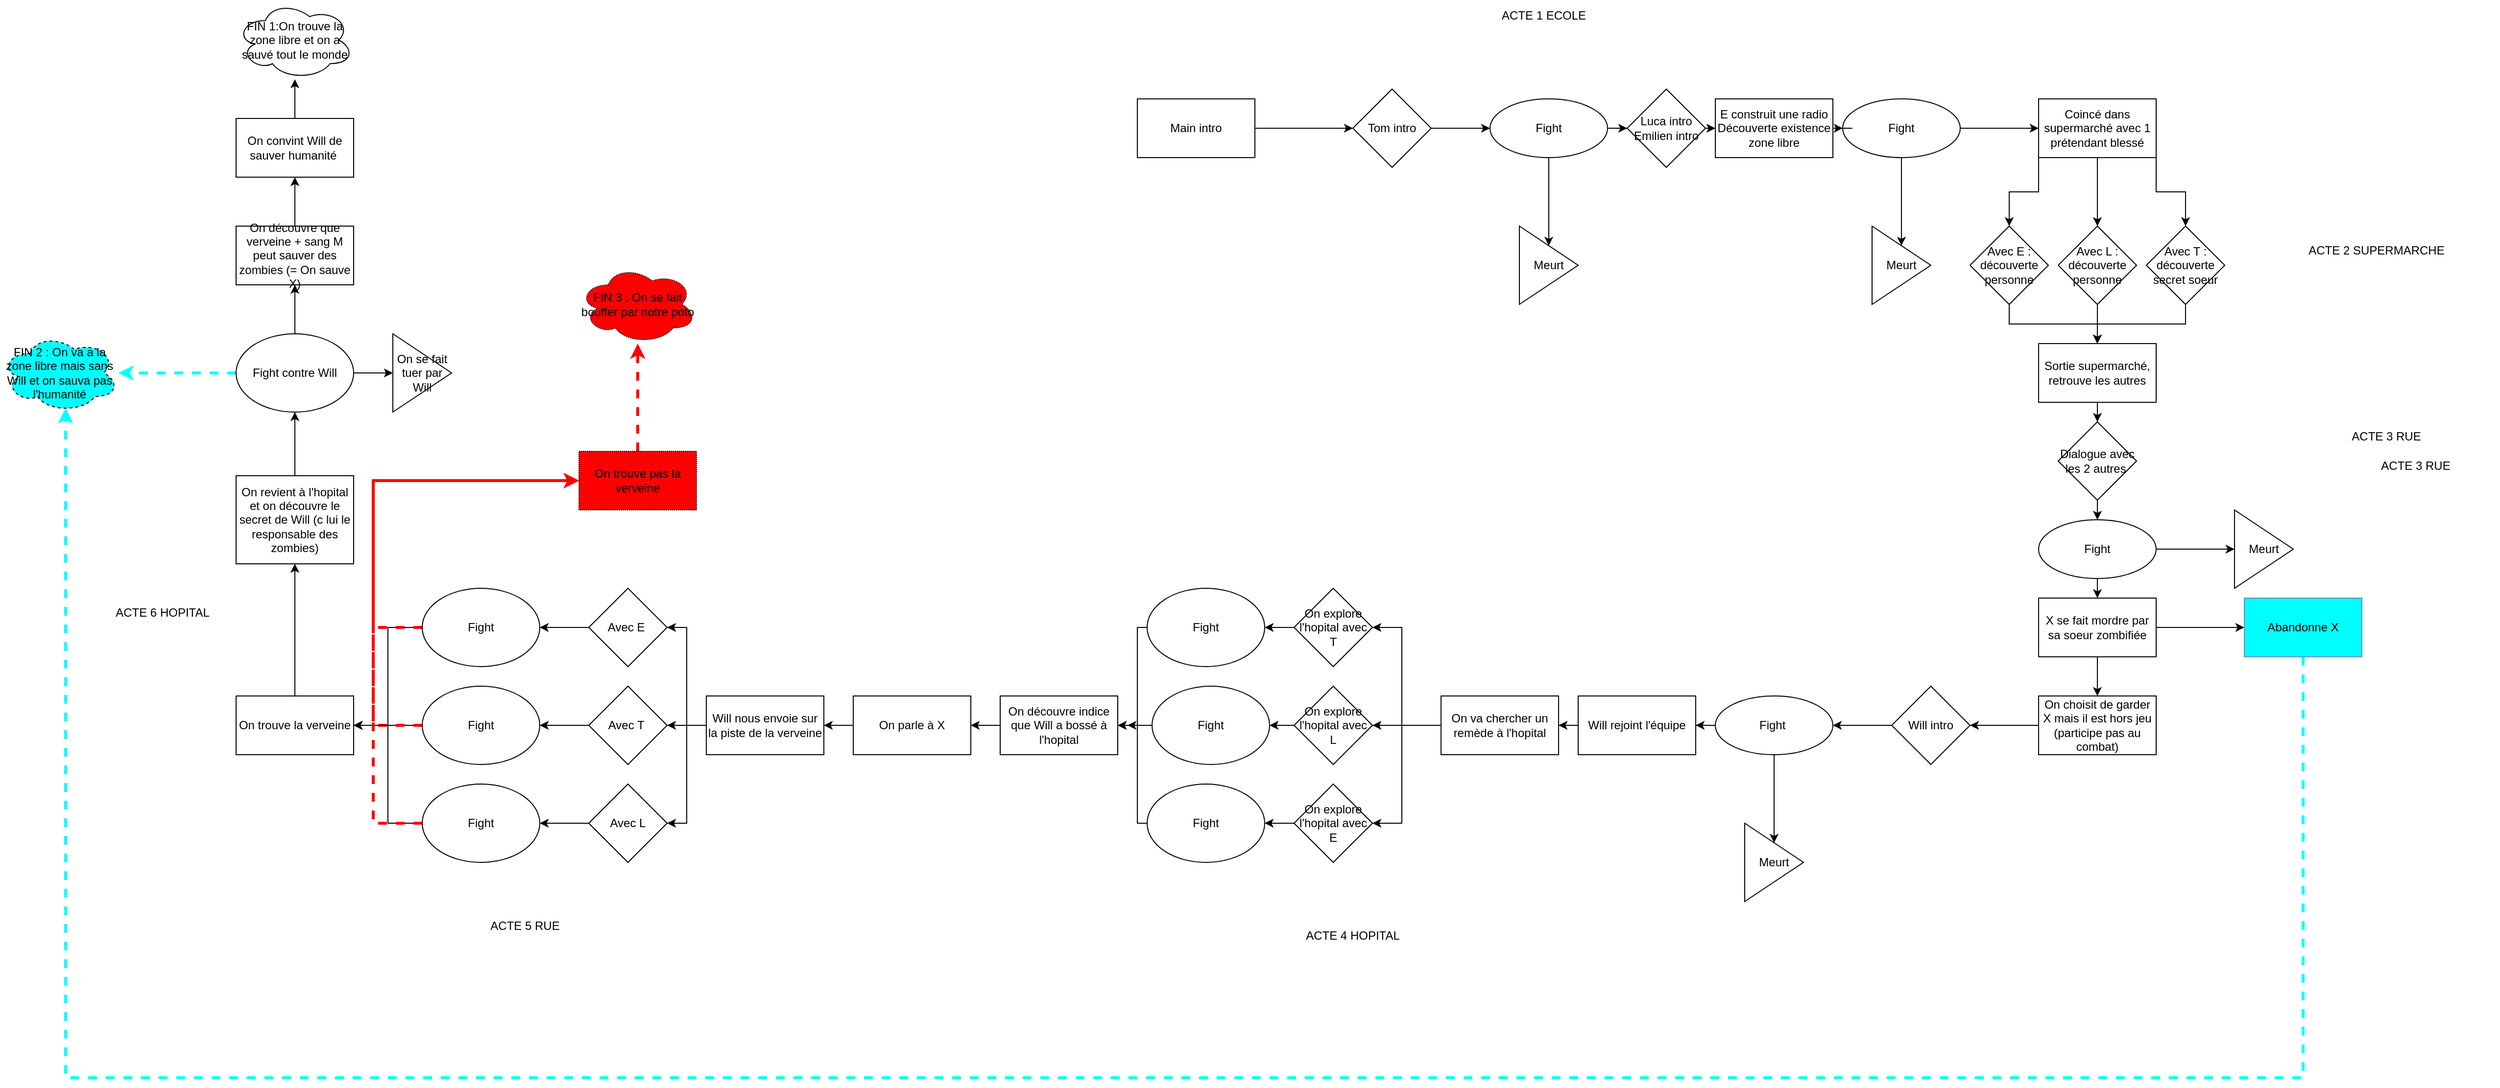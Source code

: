 <mxfile version="20.4.0" type="device"><diagram name="Page-1" id="03018318-947c-dd8e-b7a3-06fadd420f32"><mxGraphModel dx="4618" dy="2104" grid="1" gridSize="10" guides="1" tooltips="1" connect="1" arrows="1" fold="1" page="1" pageScale="1" pageWidth="1100" pageHeight="850" background="#ffffff" math="0" shadow="0"><root><mxCell id="0"/><mxCell id="1" parent="0"/><mxCell id="XeZQbxt6xZshauwV19QH-9" value="" style="edgeStyle=orthogonalEdgeStyle;rounded=0;orthogonalLoop=1;jettySize=auto;html=1;" parent="1" source="XeZQbxt6xZshauwV19QH-1" target="XeZQbxt6xZshauwV19QH-8" edge="1"><mxGeometry relative="1" as="geometry"/></mxCell><mxCell id="XeZQbxt6xZshauwV19QH-1" value="Main intro" style="rounded=0;whiteSpace=wrap;html=1;" parent="1" vertex="1"><mxGeometry x="10" y="90" width="120" height="60" as="geometry"/></mxCell><mxCell id="XeZQbxt6xZshauwV19QH-11" value="" style="edgeStyle=orthogonalEdgeStyle;rounded=0;orthogonalLoop=1;jettySize=auto;html=1;" parent="1" source="XeZQbxt6xZshauwV19QH-8" target="XeZQbxt6xZshauwV19QH-10" edge="1"><mxGeometry relative="1" as="geometry"/></mxCell><mxCell id="XeZQbxt6xZshauwV19QH-8" value="Tom intro" style="rhombus;whiteSpace=wrap;html=1;rounded=0;" parent="1" vertex="1"><mxGeometry x="230" y="80" width="80" height="80" as="geometry"/></mxCell><mxCell id="XeZQbxt6xZshauwV19QH-15" value="" style="edgeStyle=orthogonalEdgeStyle;rounded=0;orthogonalLoop=1;jettySize=auto;html=1;" parent="1" source="XeZQbxt6xZshauwV19QH-10" target="XeZQbxt6xZshauwV19QH-14" edge="1"><mxGeometry relative="1" as="geometry"/></mxCell><mxCell id="XeZQbxt6xZshauwV19QH-17" value="" style="edgeStyle=orthogonalEdgeStyle;rounded=0;orthogonalLoop=1;jettySize=auto;html=1;" parent="1" source="XeZQbxt6xZshauwV19QH-10" target="XeZQbxt6xZshauwV19QH-16" edge="1"><mxGeometry relative="1" as="geometry"/></mxCell><mxCell id="XeZQbxt6xZshauwV19QH-10" value="Fight" style="ellipse;whiteSpace=wrap;html=1;rounded=0;" parent="1" vertex="1"><mxGeometry x="370" y="90" width="120" height="60" as="geometry"/></mxCell><mxCell id="XeZQbxt6xZshauwV19QH-14" value="Meurt" style="triangle;whiteSpace=wrap;html=1;rounded=0;" parent="1" vertex="1"><mxGeometry x="400" y="220" width="60" height="80" as="geometry"/></mxCell><mxCell id="XeZQbxt6xZshauwV19QH-25" value="" style="edgeStyle=orthogonalEdgeStyle;rounded=0;orthogonalLoop=1;jettySize=auto;html=1;" parent="1" source="XeZQbxt6xZshauwV19QH-16" target="XeZQbxt6xZshauwV19QH-24" edge="1"><mxGeometry relative="1" as="geometry"/></mxCell><mxCell id="XeZQbxt6xZshauwV19QH-16" value="Luca intro&lt;br&gt;Emilien intro" style="rhombus;whiteSpace=wrap;html=1;rounded=0;" parent="1" vertex="1"><mxGeometry x="510" y="80" width="80" height="80" as="geometry"/></mxCell><mxCell id="XeZQbxt6xZshauwV19QH-21" value="" style="edgeStyle=orthogonalEdgeStyle;rounded=0;orthogonalLoop=1;jettySize=auto;html=1;" parent="1" source="XeZQbxt6xZshauwV19QH-18" target="XeZQbxt6xZshauwV19QH-20" edge="1"><mxGeometry relative="1" as="geometry"/></mxCell><mxCell id="XeZQbxt6xZshauwV19QH-28" value="" style="edgeStyle=orthogonalEdgeStyle;rounded=0;orthogonalLoop=1;jettySize=auto;html=1;" parent="1" source="XeZQbxt6xZshauwV19QH-18" target="XeZQbxt6xZshauwV19QH-27" edge="1"><mxGeometry relative="1" as="geometry"/></mxCell><mxCell id="XeZQbxt6xZshauwV19QH-18" value="Fight" style="ellipse;whiteSpace=wrap;html=1;rounded=0;" parent="1" vertex="1"><mxGeometry x="730" y="90" width="120" height="60" as="geometry"/></mxCell><mxCell id="XeZQbxt6xZshauwV19QH-20" value="Meurt" style="triangle;whiteSpace=wrap;html=1;rounded=0;" parent="1" vertex="1"><mxGeometry x="760" y="220" width="60" height="80" as="geometry"/></mxCell><mxCell id="XeZQbxt6xZshauwV19QH-26" value="" style="edgeStyle=orthogonalEdgeStyle;rounded=0;orthogonalLoop=1;jettySize=auto;html=1;" parent="1" source="XeZQbxt6xZshauwV19QH-24" target="XeZQbxt6xZshauwV19QH-18" edge="1"><mxGeometry relative="1" as="geometry"/></mxCell><mxCell id="XeZQbxt6xZshauwV19QH-24" value="E construit une radio&lt;br&gt;Découverte existence zone libre" style="whiteSpace=wrap;html=1;rounded=0;" parent="1" vertex="1"><mxGeometry x="600" y="90" width="120" height="60" as="geometry"/></mxCell><mxCell id="XeZQbxt6xZshauwV19QH-30" value="" style="edgeStyle=orthogonalEdgeStyle;rounded=0;orthogonalLoop=1;jettySize=auto;html=1;" parent="1" source="XeZQbxt6xZshauwV19QH-27" target="XeZQbxt6xZshauwV19QH-29" edge="1"><mxGeometry relative="1" as="geometry"/></mxCell><mxCell id="XeZQbxt6xZshauwV19QH-33" style="edgeStyle=orthogonalEdgeStyle;rounded=0;orthogonalLoop=1;jettySize=auto;html=1;exitX=0;exitY=1;exitDx=0;exitDy=0;entryX=0.5;entryY=0;entryDx=0;entryDy=0;" parent="1" source="XeZQbxt6xZshauwV19QH-27" target="XeZQbxt6xZshauwV19QH-32" edge="1"><mxGeometry relative="1" as="geometry"/></mxCell><mxCell id="XeZQbxt6xZshauwV19QH-34" style="edgeStyle=orthogonalEdgeStyle;rounded=0;orthogonalLoop=1;jettySize=auto;html=1;exitX=1;exitY=1;exitDx=0;exitDy=0;entryX=0.5;entryY=0;entryDx=0;entryDy=0;" parent="1" source="XeZQbxt6xZshauwV19QH-27" target="XeZQbxt6xZshauwV19QH-31" edge="1"><mxGeometry relative="1" as="geometry"/></mxCell><mxCell id="XeZQbxt6xZshauwV19QH-27" value="Coincé dans supermarché avec 1 prétendant blessé" style="whiteSpace=wrap;html=1;rounded=0;" parent="1" vertex="1"><mxGeometry x="930" y="90" width="120" height="60" as="geometry"/></mxCell><mxCell id="XeZQbxt6xZshauwV19QH-36" value="" style="edgeStyle=orthogonalEdgeStyle;rounded=0;orthogonalLoop=1;jettySize=auto;html=1;" parent="1" source="XeZQbxt6xZshauwV19QH-29" target="XeZQbxt6xZshauwV19QH-35" edge="1"><mxGeometry relative="1" as="geometry"/></mxCell><mxCell id="XeZQbxt6xZshauwV19QH-29" value="Avec L : découverte personne" style="rhombus;whiteSpace=wrap;html=1;rounded=0;" parent="1" vertex="1"><mxGeometry x="950" y="220" width="80" height="80" as="geometry"/></mxCell><mxCell id="XeZQbxt6xZshauwV19QH-38" style="edgeStyle=orthogonalEdgeStyle;rounded=0;orthogonalLoop=1;jettySize=auto;html=1;entryX=0.5;entryY=0;entryDx=0;entryDy=0;" parent="1" source="XeZQbxt6xZshauwV19QH-31" target="XeZQbxt6xZshauwV19QH-35" edge="1"><mxGeometry relative="1" as="geometry"/></mxCell><mxCell id="XeZQbxt6xZshauwV19QH-31" value="Avec T : découverte secret soeur" style="rhombus;whiteSpace=wrap;html=1;rounded=0;" parent="1" vertex="1"><mxGeometry x="1040" y="220" width="80" height="80" as="geometry"/></mxCell><mxCell id="XeZQbxt6xZshauwV19QH-37" style="edgeStyle=orthogonalEdgeStyle;rounded=0;orthogonalLoop=1;jettySize=auto;html=1;entryX=0.5;entryY=0;entryDx=0;entryDy=0;" parent="1" source="XeZQbxt6xZshauwV19QH-32" target="XeZQbxt6xZshauwV19QH-35" edge="1"><mxGeometry relative="1" as="geometry"/></mxCell><mxCell id="XeZQbxt6xZshauwV19QH-32" value="Avec E : découverte personne" style="rhombus;whiteSpace=wrap;html=1;rounded=0;" parent="1" vertex="1"><mxGeometry x="860" y="220" width="80" height="80" as="geometry"/></mxCell><mxCell id="XeZQbxt6xZshauwV19QH-42" value="" style="edgeStyle=orthogonalEdgeStyle;rounded=0;orthogonalLoop=1;jettySize=auto;html=1;" parent="1" source="XeZQbxt6xZshauwV19QH-35" target="XeZQbxt6xZshauwV19QH-41" edge="1"><mxGeometry relative="1" as="geometry"/></mxCell><mxCell id="XeZQbxt6xZshauwV19QH-35" value="Sortie supermarché, retrouve les autres" style="whiteSpace=wrap;html=1;rounded=0;" parent="1" vertex="1"><mxGeometry x="930" y="340" width="120" height="60" as="geometry"/></mxCell><mxCell id="XeZQbxt6xZshauwV19QH-46" value="" style="edgeStyle=orthogonalEdgeStyle;rounded=0;orthogonalLoop=1;jettySize=auto;html=1;" parent="1" source="XeZQbxt6xZshauwV19QH-41" target="XeZQbxt6xZshauwV19QH-45" edge="1"><mxGeometry relative="1" as="geometry"/></mxCell><mxCell id="XeZQbxt6xZshauwV19QH-41" value="Dialogue avec les 2 autres&amp;nbsp;" style="rhombus;whiteSpace=wrap;html=1;rounded=0;" parent="1" vertex="1"><mxGeometry x="950" y="420" width="80" height="80" as="geometry"/></mxCell><mxCell id="XeZQbxt6xZshauwV19QH-48" value="" style="edgeStyle=orthogonalEdgeStyle;rounded=0;orthogonalLoop=1;jettySize=auto;html=1;" parent="1" source="XeZQbxt6xZshauwV19QH-45" target="XeZQbxt6xZshauwV19QH-47" edge="1"><mxGeometry relative="1" as="geometry"/></mxCell><mxCell id="XeZQbxt6xZshauwV19QH-50" value="" style="edgeStyle=orthogonalEdgeStyle;rounded=0;orthogonalLoop=1;jettySize=auto;html=1;" parent="1" source="XeZQbxt6xZshauwV19QH-45" target="XeZQbxt6xZshauwV19QH-49" edge="1"><mxGeometry relative="1" as="geometry"/></mxCell><mxCell id="XeZQbxt6xZshauwV19QH-45" value="Fight" style="ellipse;whiteSpace=wrap;html=1;rounded=0;" parent="1" vertex="1"><mxGeometry x="930" y="520" width="120" height="60" as="geometry"/></mxCell><mxCell id="XeZQbxt6xZshauwV19QH-47" value="Meurt" style="triangle;whiteSpace=wrap;html=1;rounded=0;" parent="1" vertex="1"><mxGeometry x="1130" y="510" width="60" height="80" as="geometry"/></mxCell><mxCell id="XeZQbxt6xZshauwV19QH-52" value="" style="edgeStyle=orthogonalEdgeStyle;rounded=0;orthogonalLoop=1;jettySize=auto;html=1;" parent="1" source="XeZQbxt6xZshauwV19QH-49" target="XeZQbxt6xZshauwV19QH-51" edge="1"><mxGeometry relative="1" as="geometry"/></mxCell><mxCell id="tdzcVcoGRQH_6fQWKUns-27" value="" style="edgeStyle=orthogonalEdgeStyle;rounded=0;orthogonalLoop=1;jettySize=auto;html=1;" parent="1" source="XeZQbxt6xZshauwV19QH-49" target="tdzcVcoGRQH_6fQWKUns-26" edge="1"><mxGeometry relative="1" as="geometry"/></mxCell><mxCell id="XeZQbxt6xZshauwV19QH-49" value="X se fait mordre par sa soeur zombifiée" style="whiteSpace=wrap;html=1;rounded=0;" parent="1" vertex="1"><mxGeometry x="930" y="600" width="120" height="60" as="geometry"/></mxCell><mxCell id="XeZQbxt6xZshauwV19QH-56" style="edgeStyle=orthogonalEdgeStyle;rounded=0;orthogonalLoop=1;jettySize=auto;html=1;entryX=1;entryY=0.5;entryDx=0;entryDy=0;" parent="1" source="XeZQbxt6xZshauwV19QH-51" target="XeZQbxt6xZshauwV19QH-55" edge="1"><mxGeometry relative="1" as="geometry"/></mxCell><mxCell id="XeZQbxt6xZshauwV19QH-51" value="On choisit de garder X mais il est hors jeu (participe pas au combat)" style="whiteSpace=wrap;html=1;rounded=0;" parent="1" vertex="1"><mxGeometry x="930" y="700" width="120" height="60" as="geometry"/></mxCell><mxCell id="XeZQbxt6xZshauwV19QH-59" value="" style="edgeStyle=orthogonalEdgeStyle;rounded=0;orthogonalLoop=1;jettySize=auto;html=1;" parent="1" source="XeZQbxt6xZshauwV19QH-55" target="XeZQbxt6xZshauwV19QH-58" edge="1"><mxGeometry relative="1" as="geometry"/></mxCell><mxCell id="XeZQbxt6xZshauwV19QH-55" value="Will intro" style="rhombus;whiteSpace=wrap;html=1;" parent="1" vertex="1"><mxGeometry x="780" y="690" width="80" height="80" as="geometry"/></mxCell><mxCell id="XeZQbxt6xZshauwV19QH-61" value="" style="edgeStyle=orthogonalEdgeStyle;rounded=0;orthogonalLoop=1;jettySize=auto;html=1;" parent="1" source="XeZQbxt6xZshauwV19QH-58" target="XeZQbxt6xZshauwV19QH-60" edge="1"><mxGeometry relative="1" as="geometry"/></mxCell><mxCell id="XeZQbxt6xZshauwV19QH-63" value="" style="edgeStyle=orthogonalEdgeStyle;rounded=0;orthogonalLoop=1;jettySize=auto;html=1;" parent="1" source="XeZQbxt6xZshauwV19QH-58" target="XeZQbxt6xZshauwV19QH-62" edge="1"><mxGeometry relative="1" as="geometry"/></mxCell><mxCell id="XeZQbxt6xZshauwV19QH-58" value="Fight&amp;nbsp;" style="ellipse;whiteSpace=wrap;html=1;" parent="1" vertex="1"><mxGeometry x="600" y="700" width="120" height="60" as="geometry"/></mxCell><mxCell id="XeZQbxt6xZshauwV19QH-60" value="Meurt" style="triangle;whiteSpace=wrap;html=1;" parent="1" vertex="1"><mxGeometry x="630" y="830" width="60" height="80" as="geometry"/></mxCell><mxCell id="tdzcVcoGRQH_6fQWKUns-2" value="" style="edgeStyle=orthogonalEdgeStyle;rounded=0;orthogonalLoop=1;jettySize=auto;html=1;" parent="1" source="XeZQbxt6xZshauwV19QH-62" target="tdzcVcoGRQH_6fQWKUns-1" edge="1"><mxGeometry relative="1" as="geometry"/></mxCell><mxCell id="XeZQbxt6xZshauwV19QH-62" value="Will rejoint l'équipe" style="whiteSpace=wrap;html=1;" parent="1" vertex="1"><mxGeometry x="460" y="700" width="120" height="60" as="geometry"/></mxCell><mxCell id="tdzcVcoGRQH_6fQWKUns-47" style="edgeStyle=orthogonalEdgeStyle;rounded=0;orthogonalLoop=1;jettySize=auto;html=1;entryX=1;entryY=0.5;entryDx=0;entryDy=0;" parent="1" source="tdzcVcoGRQH_6fQWKUns-1" target="tdzcVcoGRQH_6fQWKUns-3" edge="1"><mxGeometry relative="1" as="geometry"><Array as="points"><mxPoint x="280" y="730"/><mxPoint x="280" y="630"/></Array></mxGeometry></mxCell><mxCell id="tdzcVcoGRQH_6fQWKUns-48" value="" style="edgeStyle=orthogonalEdgeStyle;rounded=0;orthogonalLoop=1;jettySize=auto;html=1;exitX=0;exitY=0.5;exitDx=0;exitDy=0;" parent="1" source="tdzcVcoGRQH_6fQWKUns-1" target="tdzcVcoGRQH_6fQWKUns-4" edge="1"><mxGeometry relative="1" as="geometry"/></mxCell><mxCell id="tdzcVcoGRQH_6fQWKUns-51" style="edgeStyle=orthogonalEdgeStyle;rounded=0;orthogonalLoop=1;jettySize=auto;html=1;entryX=1;entryY=0.5;entryDx=0;entryDy=0;" parent="1" source="tdzcVcoGRQH_6fQWKUns-1" target="tdzcVcoGRQH_6fQWKUns-5" edge="1"><mxGeometry relative="1" as="geometry"><Array as="points"><mxPoint x="280" y="730"/><mxPoint x="280" y="830"/></Array></mxGeometry></mxCell><mxCell id="tdzcVcoGRQH_6fQWKUns-1" value="On va chercher un remède à l'hopital" style="whiteSpace=wrap;html=1;" parent="1" vertex="1"><mxGeometry x="320" y="700" width="120" height="60" as="geometry"/></mxCell><mxCell id="tdzcVcoGRQH_6fQWKUns-71" value="" style="edgeStyle=orthogonalEdgeStyle;rounded=0;orthogonalLoop=1;jettySize=auto;html=1;" parent="1" source="tdzcVcoGRQH_6fQWKUns-3" target="tdzcVcoGRQH_6fQWKUns-70" edge="1"><mxGeometry relative="1" as="geometry"/></mxCell><mxCell id="tdzcVcoGRQH_6fQWKUns-3" value="On explore l'hopital avec T" style="rhombus;whiteSpace=wrap;html=1;" parent="1" vertex="1"><mxGeometry x="170" y="590" width="80" height="80" as="geometry"/></mxCell><mxCell id="tdzcVcoGRQH_6fQWKUns-54" value="" style="edgeStyle=orthogonalEdgeStyle;rounded=0;orthogonalLoop=1;jettySize=auto;html=1;" parent="1" source="tdzcVcoGRQH_6fQWKUns-4" target="tdzcVcoGRQH_6fQWKUns-36" edge="1"><mxGeometry relative="1" as="geometry"/></mxCell><mxCell id="tdzcVcoGRQH_6fQWKUns-4" value="On explore l'hopital avec L" style="rhombus;whiteSpace=wrap;html=1;" parent="1" vertex="1"><mxGeometry x="170" y="690" width="80" height="80" as="geometry"/></mxCell><mxCell id="tdzcVcoGRQH_6fQWKUns-73" value="" style="edgeStyle=orthogonalEdgeStyle;rounded=0;orthogonalLoop=1;jettySize=auto;html=1;" parent="1" source="tdzcVcoGRQH_6fQWKUns-5" target="tdzcVcoGRQH_6fQWKUns-72" edge="1"><mxGeometry relative="1" as="geometry"/></mxCell><mxCell id="tdzcVcoGRQH_6fQWKUns-5" value="On explore l'hopital avec E" style="rhombus;whiteSpace=wrap;html=1;" parent="1" vertex="1"><mxGeometry x="170" y="790" width="80" height="80" as="geometry"/></mxCell><mxCell id="tdzcVcoGRQH_6fQWKUns-59" value="" style="edgeStyle=orthogonalEdgeStyle;rounded=0;orthogonalLoop=1;jettySize=auto;html=1;" parent="1" source="tdzcVcoGRQH_6fQWKUns-7" target="tdzcVcoGRQH_6fQWKUns-8" edge="1"><mxGeometry relative="1" as="geometry"/></mxCell><mxCell id="tdzcVcoGRQH_6fQWKUns-7" value="On découvre indice que Will a bossé à l'hopital" style="rounded=0;whiteSpace=wrap;html=1;" parent="1" vertex="1"><mxGeometry x="-130" y="700" width="120" height="60" as="geometry"/></mxCell><mxCell id="tdzcVcoGRQH_6fQWKUns-60" value="" style="edgeStyle=orthogonalEdgeStyle;rounded=0;orthogonalLoop=1;jettySize=auto;html=1;" parent="1" source="tdzcVcoGRQH_6fQWKUns-8" target="tdzcVcoGRQH_6fQWKUns-9" edge="1"><mxGeometry relative="1" as="geometry"/></mxCell><mxCell id="tdzcVcoGRQH_6fQWKUns-8" value="On parle à X" style="rounded=0;whiteSpace=wrap;html=1;" parent="1" vertex="1"><mxGeometry x="-280" y="700" width="120" height="60" as="geometry"/></mxCell><mxCell id="tdzcVcoGRQH_6fQWKUns-61" value="" style="edgeStyle=orthogonalEdgeStyle;rounded=0;orthogonalLoop=1;jettySize=auto;html=1;" parent="1" source="tdzcVcoGRQH_6fQWKUns-9" target="tdzcVcoGRQH_6fQWKUns-10" edge="1"><mxGeometry relative="1" as="geometry"/></mxCell><mxCell id="tdzcVcoGRQH_6fQWKUns-62" style="edgeStyle=orthogonalEdgeStyle;rounded=0;orthogonalLoop=1;jettySize=auto;html=1;exitX=0;exitY=0.5;exitDx=0;exitDy=0;entryX=1;entryY=0.5;entryDx=0;entryDy=0;" parent="1" source="tdzcVcoGRQH_6fQWKUns-9" target="tdzcVcoGRQH_6fQWKUns-11" edge="1"><mxGeometry relative="1" as="geometry"/></mxCell><mxCell id="tdzcVcoGRQH_6fQWKUns-63" style="edgeStyle=orthogonalEdgeStyle;rounded=0;orthogonalLoop=1;jettySize=auto;html=1;entryX=1;entryY=0.5;entryDx=0;entryDy=0;" parent="1" source="tdzcVcoGRQH_6fQWKUns-9" target="tdzcVcoGRQH_6fQWKUns-12" edge="1"><mxGeometry relative="1" as="geometry"/></mxCell><mxCell id="tdzcVcoGRQH_6fQWKUns-9" value="Will nous envoie sur la piste de la verveine" style="rounded=0;whiteSpace=wrap;html=1;" parent="1" vertex="1"><mxGeometry x="-430" y="700" width="120" height="60" as="geometry"/></mxCell><mxCell id="tdzcVcoGRQH_6fQWKUns-64" value="" style="edgeStyle=orthogonalEdgeStyle;rounded=0;orthogonalLoop=1;jettySize=auto;html=1;" parent="1" source="tdzcVcoGRQH_6fQWKUns-10" target="tdzcVcoGRQH_6fQWKUns-41" edge="1"><mxGeometry relative="1" as="geometry"/></mxCell><mxCell id="tdzcVcoGRQH_6fQWKUns-10" value="Avec T&amp;nbsp;" style="rhombus;whiteSpace=wrap;html=1;" parent="1" vertex="1"><mxGeometry x="-550" y="690" width="80" height="80" as="geometry"/></mxCell><mxCell id="tdzcVcoGRQH_6fQWKUns-77" value="" style="edgeStyle=orthogonalEdgeStyle;rounded=0;orthogonalLoop=1;jettySize=auto;html=1;" parent="1" source="tdzcVcoGRQH_6fQWKUns-11" target="tdzcVcoGRQH_6fQWKUns-76" edge="1"><mxGeometry relative="1" as="geometry"/></mxCell><mxCell id="tdzcVcoGRQH_6fQWKUns-11" value="Avec E&amp;nbsp;" style="rhombus;whiteSpace=wrap;html=1;" parent="1" vertex="1"><mxGeometry x="-550" y="590" width="80" height="80" as="geometry"/></mxCell><mxCell id="tdzcVcoGRQH_6fQWKUns-79" value="" style="edgeStyle=orthogonalEdgeStyle;rounded=0;orthogonalLoop=1;jettySize=auto;html=1;" parent="1" source="tdzcVcoGRQH_6fQWKUns-12" target="tdzcVcoGRQH_6fQWKUns-78" edge="1"><mxGeometry relative="1" as="geometry"/></mxCell><mxCell id="tdzcVcoGRQH_6fQWKUns-12" value="Avec L" style="rhombus;whiteSpace=wrap;html=1;" parent="1" vertex="1"><mxGeometry x="-550" y="790" width="80" height="80" as="geometry"/></mxCell><mxCell id="tdzcVcoGRQH_6fQWKUns-85" value="" style="edgeStyle=orthogonalEdgeStyle;rounded=0;orthogonalLoop=1;jettySize=auto;html=1;" parent="1" source="tdzcVcoGRQH_6fQWKUns-13" target="tdzcVcoGRQH_6fQWKUns-15" edge="1"><mxGeometry relative="1" as="geometry"/></mxCell><mxCell id="tdzcVcoGRQH_6fQWKUns-13" value="On revient à l'hopital et on découvre le secret de Will (c lui le responsable des zombies)" style="rounded=0;whiteSpace=wrap;html=1;" parent="1" vertex="1"><mxGeometry x="-910" y="475" width="120" height="90" as="geometry"/></mxCell><mxCell id="tdzcVcoGRQH_6fQWKUns-34" value="" style="edgeStyle=orthogonalEdgeStyle;rounded=0;orthogonalLoop=1;jettySize=auto;html=1;dashed=1;fillColor=#dae8fc;strokeColor=#00FFFF;strokeWidth=3;" parent="1" source="tdzcVcoGRQH_6fQWKUns-15" target="tdzcVcoGRQH_6fQWKUns-33" edge="1"><mxGeometry relative="1" as="geometry"/></mxCell><mxCell id="tdzcVcoGRQH_6fQWKUns-84" value="" style="edgeStyle=orthogonalEdgeStyle;rounded=0;orthogonalLoop=1;jettySize=auto;html=1;" parent="1" source="tdzcVcoGRQH_6fQWKUns-15" target="tdzcVcoGRQH_6fQWKUns-19" edge="1"><mxGeometry relative="1" as="geometry"/></mxCell><mxCell id="tdzcVcoGRQH_6fQWKUns-86" value="" style="edgeStyle=orthogonalEdgeStyle;rounded=0;orthogonalLoop=1;jettySize=auto;html=1;" parent="1" source="tdzcVcoGRQH_6fQWKUns-15" target="tdzcVcoGRQH_6fQWKUns-20" edge="1"><mxGeometry relative="1" as="geometry"/></mxCell><mxCell id="tdzcVcoGRQH_6fQWKUns-15" value="Fight contre Will" style="ellipse;whiteSpace=wrap;html=1;" parent="1" vertex="1"><mxGeometry x="-910" y="330" width="120" height="80" as="geometry"/></mxCell><mxCell id="tdzcVcoGRQH_6fQWKUns-19" value="On se fait tuer par Will" style="triangle;whiteSpace=wrap;html=1;" parent="1" vertex="1"><mxGeometry x="-750" y="330" width="60" height="80" as="geometry"/></mxCell><mxCell id="tdzcVcoGRQH_6fQWKUns-87" value="" style="edgeStyle=orthogonalEdgeStyle;rounded=0;orthogonalLoop=1;jettySize=auto;html=1;" parent="1" source="tdzcVcoGRQH_6fQWKUns-20" target="tdzcVcoGRQH_6fQWKUns-21" edge="1"><mxGeometry relative="1" as="geometry"/></mxCell><mxCell id="tdzcVcoGRQH_6fQWKUns-20" value="On découvre que verveine + sang M peut sauver des zombies (= On sauve X)" style="rounded=0;whiteSpace=wrap;html=1;" parent="1" vertex="1"><mxGeometry x="-910" y="220" width="120" height="60" as="geometry"/></mxCell><mxCell id="tdzcVcoGRQH_6fQWKUns-88" value="" style="edgeStyle=orthogonalEdgeStyle;rounded=0;orthogonalLoop=1;jettySize=auto;html=1;" parent="1" source="tdzcVcoGRQH_6fQWKUns-21" target="tdzcVcoGRQH_6fQWKUns-22" edge="1"><mxGeometry relative="1" as="geometry"/></mxCell><mxCell id="tdzcVcoGRQH_6fQWKUns-21" value="On convint Will de sauver humanité&amp;nbsp;" style="rounded=0;whiteSpace=wrap;html=1;" parent="1" vertex="1"><mxGeometry x="-910" y="110" width="120" height="60" as="geometry"/></mxCell><mxCell id="tdzcVcoGRQH_6fQWKUns-22" value="FIN 1:On trouve la zone libre et on a sauvé tout le monde" style="ellipse;shape=cloud;whiteSpace=wrap;html=1;" parent="1" vertex="1"><mxGeometry x="-910" y="-10" width="120" height="80" as="geometry"/></mxCell><mxCell id="tdzcVcoGRQH_6fQWKUns-35" style="edgeStyle=orthogonalEdgeStyle;rounded=0;orthogonalLoop=1;jettySize=auto;html=1;dashed=1;fillColor=#dae8fc;strokeColor=#00FFFF;entryX=0.55;entryY=0.95;entryDx=0;entryDy=0;entryPerimeter=0;strokeWidth=3;" parent="1" source="tdzcVcoGRQH_6fQWKUns-26" target="tdzcVcoGRQH_6fQWKUns-33" edge="1"><mxGeometry relative="1" as="geometry"><mxPoint x="-1110" y="650" as="targetPoint"/><Array as="points"><mxPoint x="1200" y="1090"/><mxPoint x="-1084" y="1090"/></Array></mxGeometry></mxCell><mxCell id="tdzcVcoGRQH_6fQWKUns-26" value="Abandonne X" style="whiteSpace=wrap;html=1;rounded=0;fillColor=#00FFFF;strokeColor=#6c8ebf;" parent="1" vertex="1"><mxGeometry x="1140" y="600" width="120" height="60" as="geometry"/></mxCell><mxCell id="tdzcVcoGRQH_6fQWKUns-33" value="FIN 2 : On va a la zone libre mais sans Will et on sauva pas l'humanité" style="ellipse;shape=cloud;whiteSpace=wrap;html=1;dashed=1;fillColor=#00FFFF;" parent="1" vertex="1"><mxGeometry x="-1150" y="330" width="120" height="80" as="geometry"/></mxCell><mxCell id="tdzcVcoGRQH_6fQWKUns-80" value="" style="edgeStyle=orthogonalEdgeStyle;rounded=0;orthogonalLoop=1;jettySize=auto;html=1;" parent="1" source="tdzcVcoGRQH_6fQWKUns-36" target="tdzcVcoGRQH_6fQWKUns-7" edge="1"><mxGeometry relative="1" as="geometry"/></mxCell><mxCell id="tdzcVcoGRQH_6fQWKUns-36" value="Fight" style="ellipse;whiteSpace=wrap;html=1;" parent="1" vertex="1"><mxGeometry x="25" y="690" width="120" height="80" as="geometry"/></mxCell><mxCell id="tdzcVcoGRQH_6fQWKUns-69" value="" style="edgeStyle=orthogonalEdgeStyle;rounded=0;orthogonalLoop=1;jettySize=auto;html=1;" parent="1" source="tdzcVcoGRQH_6fQWKUns-41" target="tdzcVcoGRQH_6fQWKUns-68" edge="1"><mxGeometry relative="1" as="geometry"/></mxCell><mxCell id="tdzcVcoGRQH_6fQWKUns-89" style="edgeStyle=orthogonalEdgeStyle;rounded=0;orthogonalLoop=1;jettySize=auto;html=1;entryX=0;entryY=0.5;entryDx=0;entryDy=0;strokeColor=#FF0000;strokeWidth=3;dashed=1;" parent="1" source="tdzcVcoGRQH_6fQWKUns-41" target="tdzcVcoGRQH_6fQWKUns-45" edge="1"><mxGeometry relative="1" as="geometry"><Array as="points"><mxPoint x="-770" y="730"/><mxPoint x="-770" y="480"/></Array></mxGeometry></mxCell><mxCell id="tdzcVcoGRQH_6fQWKUns-41" value="Fight" style="ellipse;whiteSpace=wrap;html=1;" parent="1" vertex="1"><mxGeometry x="-720" y="690" width="120" height="80" as="geometry"/></mxCell><mxCell id="tdzcVcoGRQH_6fQWKUns-92" value="" style="edgeStyle=orthogonalEdgeStyle;rounded=0;orthogonalLoop=1;jettySize=auto;html=1;dashed=1;strokeColor=#FF0000;strokeWidth=3;" parent="1" source="tdzcVcoGRQH_6fQWKUns-45" target="tdzcVcoGRQH_6fQWKUns-46" edge="1"><mxGeometry relative="1" as="geometry"/></mxCell><mxCell id="tdzcVcoGRQH_6fQWKUns-45" value="On trouve pas la verveine" style="rounded=0;whiteSpace=wrap;html=1;dashed=1;dashPattern=1 1;fillColor=#FF0000;" parent="1" vertex="1"><mxGeometry x="-560" y="450" width="120" height="60" as="geometry"/></mxCell><mxCell id="tdzcVcoGRQH_6fQWKUns-46" value="FIN 3 : On se fait bouffer par notre poto" style="ellipse;shape=cloud;whiteSpace=wrap;html=1;dashed=1;dashPattern=1 1;fillColor=#FF0000;" parent="1" vertex="1"><mxGeometry x="-560" y="260" width="120" height="80" as="geometry"/></mxCell><mxCell id="tdzcVcoGRQH_6fQWKUns-83" style="edgeStyle=orthogonalEdgeStyle;rounded=0;orthogonalLoop=1;jettySize=auto;html=1;entryX=0.5;entryY=1;entryDx=0;entryDy=0;" parent="1" source="tdzcVcoGRQH_6fQWKUns-68" target="tdzcVcoGRQH_6fQWKUns-13" edge="1"><mxGeometry relative="1" as="geometry"/></mxCell><mxCell id="tdzcVcoGRQH_6fQWKUns-68" value="On trouve la verveine" style="rounded=0;whiteSpace=wrap;html=1;" parent="1" vertex="1"><mxGeometry x="-910" y="700" width="120" height="60" as="geometry"/></mxCell><mxCell id="tdzcVcoGRQH_6fQWKUns-74" style="edgeStyle=orthogonalEdgeStyle;rounded=0;orthogonalLoop=1;jettySize=auto;html=1;entryX=1;entryY=0.5;entryDx=0;entryDy=0;" parent="1" source="tdzcVcoGRQH_6fQWKUns-70" target="tdzcVcoGRQH_6fQWKUns-7" edge="1"><mxGeometry relative="1" as="geometry"><Array as="points"><mxPoint x="10" y="630"/><mxPoint x="10" y="730"/></Array></mxGeometry></mxCell><mxCell id="tdzcVcoGRQH_6fQWKUns-70" value="Fight" style="ellipse;whiteSpace=wrap;html=1;" parent="1" vertex="1"><mxGeometry x="20" y="590" width="120" height="80" as="geometry"/></mxCell><mxCell id="tdzcVcoGRQH_6fQWKUns-75" style="edgeStyle=orthogonalEdgeStyle;rounded=0;orthogonalLoop=1;jettySize=auto;html=1;" parent="1" source="tdzcVcoGRQH_6fQWKUns-72" edge="1"><mxGeometry relative="1" as="geometry"><mxPoint y="730" as="targetPoint"/><Array as="points"><mxPoint x="10" y="830"/><mxPoint x="10" y="730"/></Array></mxGeometry></mxCell><mxCell id="tdzcVcoGRQH_6fQWKUns-72" value="Fight" style="ellipse;whiteSpace=wrap;html=1;" parent="1" vertex="1"><mxGeometry x="20" y="790" width="120" height="80" as="geometry"/></mxCell><mxCell id="tdzcVcoGRQH_6fQWKUns-81" style="edgeStyle=orthogonalEdgeStyle;rounded=0;orthogonalLoop=1;jettySize=auto;html=1;entryX=1;entryY=0.5;entryDx=0;entryDy=0;" parent="1" source="tdzcVcoGRQH_6fQWKUns-76" target="tdzcVcoGRQH_6fQWKUns-68" edge="1"><mxGeometry relative="1" as="geometry"/></mxCell><mxCell id="tdzcVcoGRQH_6fQWKUns-90" style="edgeStyle=orthogonalEdgeStyle;rounded=0;orthogonalLoop=1;jettySize=auto;html=1;entryX=0;entryY=0.5;entryDx=0;entryDy=0;dashed=1;strokeColor=#FF0000;strokeWidth=3;" parent="1" source="tdzcVcoGRQH_6fQWKUns-76" target="tdzcVcoGRQH_6fQWKUns-45" edge="1"><mxGeometry relative="1" as="geometry"><Array as="points"><mxPoint x="-770" y="630"/><mxPoint x="-770" y="480"/></Array></mxGeometry></mxCell><mxCell id="tdzcVcoGRQH_6fQWKUns-76" value="Fight" style="ellipse;whiteSpace=wrap;html=1;" parent="1" vertex="1"><mxGeometry x="-720" y="590" width="120" height="80" as="geometry"/></mxCell><mxCell id="tdzcVcoGRQH_6fQWKUns-82" style="edgeStyle=orthogonalEdgeStyle;rounded=0;orthogonalLoop=1;jettySize=auto;html=1;entryX=1;entryY=0.5;entryDx=0;entryDy=0;" parent="1" source="tdzcVcoGRQH_6fQWKUns-78" target="tdzcVcoGRQH_6fQWKUns-68" edge="1"><mxGeometry relative="1" as="geometry"/></mxCell><mxCell id="tdzcVcoGRQH_6fQWKUns-91" style="edgeStyle=orthogonalEdgeStyle;rounded=0;orthogonalLoop=1;jettySize=auto;html=1;entryX=0;entryY=0.5;entryDx=0;entryDy=0;dashed=1;strokeColor=#FF0000;strokeWidth=3;" parent="1" source="tdzcVcoGRQH_6fQWKUns-78" target="tdzcVcoGRQH_6fQWKUns-45" edge="1"><mxGeometry relative="1" as="geometry"><Array as="points"><mxPoint x="-770" y="830"/><mxPoint x="-770" y="480"/></Array></mxGeometry></mxCell><mxCell id="tdzcVcoGRQH_6fQWKUns-78" value="Fight" style="ellipse;whiteSpace=wrap;html=1;" parent="1" vertex="1"><mxGeometry x="-720" y="790" width="120" height="80" as="geometry"/></mxCell><mxCell id="tdzcVcoGRQH_6fQWKUns-95" value="ACTE 1 ECOLE" style="text;html=1;strokeColor=none;fillColor=none;align=center;verticalAlign=middle;whiteSpace=wrap;rounded=0;" parent="1" vertex="1"><mxGeometry x="350" y="-10" width="150" height="30" as="geometry"/></mxCell><mxCell id="tdzcVcoGRQH_6fQWKUns-96" value="ACTE 2 SUPERMARCHE" style="text;html=1;strokeColor=none;fillColor=none;align=center;verticalAlign=middle;whiteSpace=wrap;rounded=0;" parent="1" vertex="1"><mxGeometry x="1190" y="230" width="170" height="30" as="geometry"/></mxCell><mxCell id="tdzcVcoGRQH_6fQWKUns-98" value="ACTE 3 RUE" style="text;html=1;strokeColor=none;fillColor=none;align=center;verticalAlign=middle;whiteSpace=wrap;rounded=0;" parent="1" vertex="1"><mxGeometry x="1200" y="420" width="170" height="30" as="geometry"/></mxCell><mxCell id="tdzcVcoGRQH_6fQWKUns-99" value="ACTE 4 HOPITAL" style="text;html=1;strokeColor=none;fillColor=none;align=center;verticalAlign=middle;whiteSpace=wrap;rounded=0;" parent="1" vertex="1"><mxGeometry x="145" y="930" width="170" height="30" as="geometry"/></mxCell><mxCell id="tdzcVcoGRQH_6fQWKUns-100" value="ACTE 5 RUE" style="text;html=1;strokeColor=none;fillColor=none;align=center;verticalAlign=middle;whiteSpace=wrap;rounded=0;" parent="1" vertex="1"><mxGeometry x="-700" y="920" width="170" height="30" as="geometry"/></mxCell><mxCell id="tdzcVcoGRQH_6fQWKUns-101" value="ACTE 3 RUE" style="text;html=1;strokeColor=none;fillColor=none;align=center;verticalAlign=middle;whiteSpace=wrap;rounded=0;" parent="1" vertex="1"><mxGeometry x="1230" y="450" width="170" height="30" as="geometry"/></mxCell><mxCell id="tdzcVcoGRQH_6fQWKUns-102" value="ACTE 6 HOPITAL" style="text;html=1;strokeColor=none;fillColor=none;align=center;verticalAlign=middle;whiteSpace=wrap;rounded=0;" parent="1" vertex="1"><mxGeometry x="-1070" y="600" width="170" height="30" as="geometry"/></mxCell></root></mxGraphModel></diagram></mxfile>